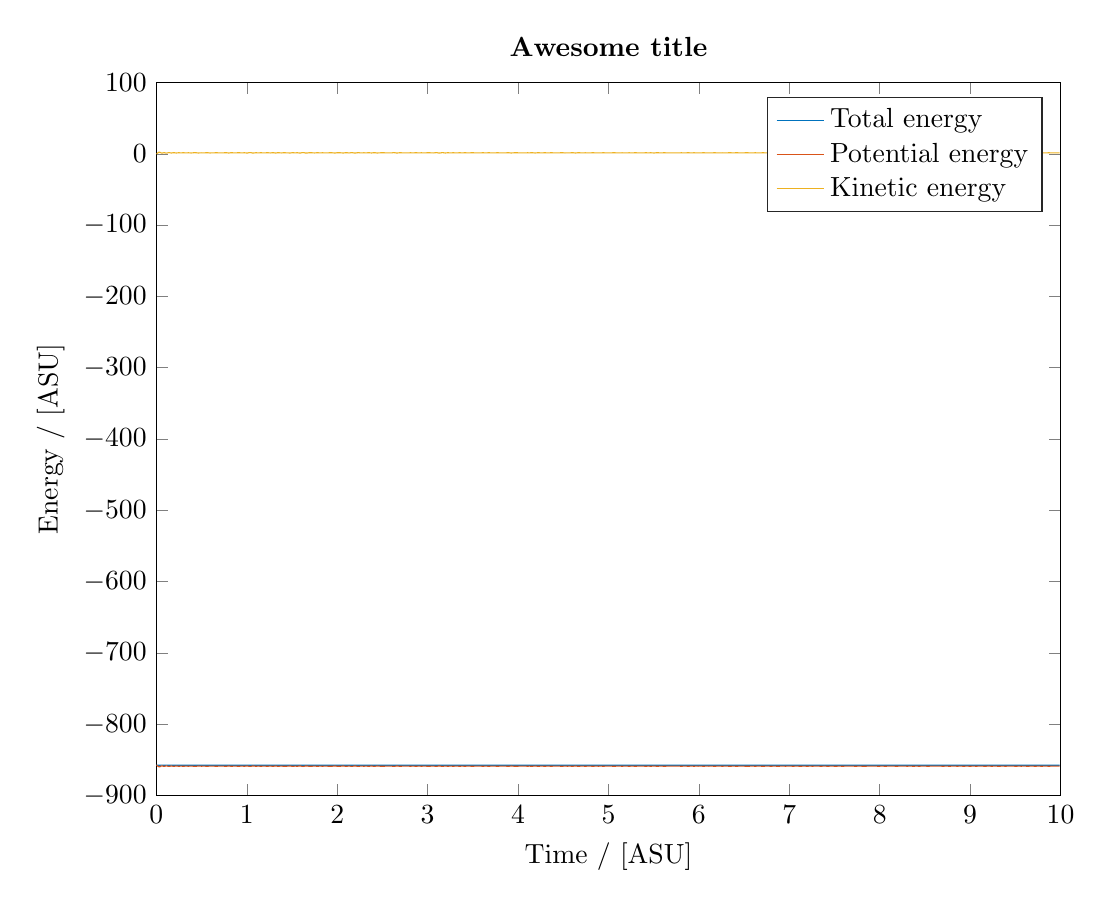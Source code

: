 % This file was created by matlab2tikz.
%
%The latest updates can be retrieved from
%  http://www.mathworks.com/matlabcentral/fileexchange/22022-matlab2tikz-matlab2tikz
%where you can also make suggestions and rate matlab2tikz.
%
\definecolor{mycolor1}{rgb}{0.0,0.447,0.741}%
\definecolor{mycolor2}{rgb}{0.85,0.325,0.098}%
\definecolor{mycolor3}{rgb}{0.929,0.694,0.125}%
%
\begin{tikzpicture}

\begin{axis}[%
width=4.521in,
height=3.566in,
at={(0.758in,0.481in)},
scale only axis,
xmin=0,
xmax=10,
xlabel={Time / [ASU]},
ymin=-900,
ymax=100,
ylabel={Energy / [ASU]},
axis background/.style={fill=white},
title style={font=\bfseries},
title={Awesome title},
legend style={legend cell align=left,align=left,draw=white!15!black}
]
\addplot [color=mycolor1,solid]
  table[row sep=crcr]{%
0	-857.212\\
0.01	-857.251\\
0.02	-857.319\\
0.03	-857.336\\
0.04	-857.297\\
0.05	-857.253\\
0.06	-857.243\\
0.07	-857.273\\
0.08	-857.311\\
0.09	-857.31\\
0.1	-857.278\\
0.11	-857.256\\
0.12	-857.27\\
0.13	-857.302\\
0.14	-857.309\\
0.15	-857.285\\
0.16	-857.263\\
0.17	-857.267\\
0.18	-857.288\\
0.19	-857.299\\
0.2	-857.293\\
0.21	-857.278\\
0.22	-857.271\\
0.23	-857.279\\
0.24	-857.292\\
0.25	-857.294\\
0.26	-857.284\\
0.27	-857.274\\
0.28	-857.275\\
0.29	-857.287\\
0.3	-857.292\\
0.31	-857.286\\
0.32	-857.274\\
0.33	-857.274\\
0.34	-857.284\\
0.35	-857.294\\
0.36	-857.289\\
0.37	-857.283\\
0.38	-857.277\\
0.39	-857.278\\
0.4	-857.281\\
0.41	-857.283\\
0.42	-857.285\\
0.43	-857.285\\
0.44	-857.285\\
0.45	-857.279\\
0.46	-857.275\\
0.47	-857.277\\
0.48	-857.282\\
0.49	-857.287\\
0.5	-857.29\\
0.51	-857.286\\
0.52	-857.28\\
0.53	-857.276\\
0.54	-857.278\\
0.55	-857.286\\
0.56	-857.29\\
0.57	-857.287\\
0.58	-857.28\\
0.59	-857.276\\
0.6	-857.28\\
0.61	-857.285\\
0.62	-857.288\\
0.63	-857.284\\
0.64	-857.279\\
0.65	-857.282\\
0.66	-857.286\\
0.67	-857.288\\
0.68	-857.282\\
0.69	-857.276\\
0.7	-857.278\\
0.71	-857.285\\
0.72	-857.287\\
0.73	-857.282\\
0.74	-857.278\\
0.75	-857.28\\
0.76	-857.286\\
0.77	-857.291\\
0.78	-857.288\\
0.79	-857.277\\
0.8	-857.272\\
0.81	-857.278\\
0.82	-857.289\\
0.83	-857.292\\
0.84	-857.286\\
0.85	-857.279\\
0.86	-857.277\\
0.87	-857.28\\
0.88	-857.281\\
0.89	-857.281\\
0.9	-857.284\\
0.91	-857.289\\
0.92	-857.286\\
0.93	-857.28\\
0.94	-857.275\\
0.95	-857.277\\
0.96	-857.284\\
0.97	-857.291\\
0.98	-857.291\\
0.99	-857.283\\
1	-857.272\\
1.01	-857.271\\
1.02	-857.282\\
1.03	-857.293\\
1.04	-857.292\\
1.05	-857.283\\
1.06	-857.272\\
1.07	-857.27\\
1.08	-857.277\\
1.09	-857.29\\
1.1	-857.293\\
1.11	-857.286\\
1.12	-857.278\\
1.13	-857.276\\
1.14	-857.281\\
1.15	-857.286\\
1.16	-857.286\\
1.17	-857.283\\
1.18	-857.28\\
1.19	-857.278\\
1.2	-857.279\\
1.21	-857.281\\
1.22	-857.284\\
1.23	-857.289\\
1.24	-857.287\\
1.25	-857.276\\
1.26	-857.27\\
1.27	-857.276\\
1.28	-857.289\\
1.29	-857.297\\
1.3	-857.287\\
1.31	-857.273\\
1.32	-857.267\\
1.33	-857.275\\
1.34	-857.289\\
1.35	-857.294\\
1.36	-857.287\\
1.37	-857.274\\
1.38	-857.272\\
1.39	-857.28\\
1.4	-857.287\\
1.41	-857.286\\
1.42	-857.279\\
1.43	-857.276\\
1.44	-857.281\\
1.45	-857.288\\
1.46	-857.287\\
1.47	-857.278\\
1.48	-857.273\\
1.49	-857.279\\
1.5	-857.288\\
1.51	-857.293\\
1.52	-857.283\\
1.53	-857.272\\
1.54	-857.273\\
1.55	-857.286\\
1.56	-857.296\\
1.57	-857.29\\
1.58	-857.276\\
1.59	-857.267\\
1.6	-857.274\\
1.61	-857.29\\
1.62	-857.296\\
1.63	-857.29\\
1.64	-857.279\\
1.65	-857.271\\
1.66	-857.272\\
1.67	-857.28\\
1.68	-857.287\\
1.69	-857.288\\
1.7	-857.283\\
1.71	-857.282\\
1.72	-857.284\\
1.73	-857.285\\
1.74	-857.279\\
1.75	-857.274\\
1.76	-857.278\\
1.77	-857.287\\
1.78	-857.291\\
1.79	-857.287\\
1.8	-857.278\\
1.81	-857.273\\
1.82	-857.281\\
1.83	-857.288\\
1.84	-857.289\\
1.85	-857.284\\
1.86	-857.278\\
1.87	-857.278\\
1.88	-857.283\\
1.89	-857.285\\
1.9	-857.281\\
1.91	-857.277\\
1.92	-857.276\\
1.93	-857.284\\
1.94	-857.289\\
1.95	-857.289\\
1.96	-857.281\\
1.97	-857.275\\
1.98	-857.277\\
1.99	-857.285\\
2	-857.287\\
2.01	-857.284\\
2.02	-857.278\\
2.03	-857.28\\
2.04	-857.283\\
2.05	-857.283\\
2.06	-857.277\\
2.07	-857.274\\
2.08	-857.28\\
2.09	-857.29\\
2.1	-857.293\\
2.11	-857.287\\
2.12	-857.273\\
2.13	-857.269\\
2.14	-857.275\\
2.15	-857.287\\
2.16	-857.293\\
2.17	-857.291\\
2.18	-857.282\\
2.19	-857.274\\
2.2	-857.275\\
2.21	-857.281\\
2.22	-857.288\\
2.23	-857.29\\
2.24	-857.287\\
2.25	-857.279\\
2.26	-857.272\\
2.27	-857.274\\
2.28	-857.283\\
2.29	-857.289\\
2.3	-857.287\\
2.31	-857.28\\
2.32	-857.274\\
2.33	-857.276\\
2.34	-857.284\\
2.35	-857.292\\
2.36	-857.287\\
2.37	-857.275\\
2.38	-857.271\\
2.39	-857.278\\
2.4	-857.289\\
2.41	-857.293\\
2.42	-857.288\\
2.43	-857.279\\
2.44	-857.274\\
2.45	-857.279\\
2.46	-857.286\\
2.47	-857.287\\
2.48	-857.283\\
2.49	-857.278\\
2.5	-857.28\\
2.51	-857.284\\
2.52	-857.285\\
2.53	-857.282\\
2.54	-857.277\\
2.55	-857.279\\
2.56	-857.285\\
2.57	-857.29\\
2.58	-857.286\\
2.59	-857.276\\
2.6	-857.272\\
2.61	-857.279\\
2.62	-857.289\\
2.63	-857.292\\
2.64	-857.285\\
2.65	-857.276\\
2.66	-857.274\\
2.67	-857.278\\
2.68	-857.287\\
2.69	-857.29\\
2.7	-857.286\\
2.71	-857.281\\
2.72	-857.279\\
2.73	-857.28\\
2.74	-857.283\\
2.75	-857.283\\
2.76	-857.284\\
2.77	-857.282\\
2.78	-857.279\\
2.79	-857.28\\
2.8	-857.286\\
2.81	-857.288\\
2.82	-857.284\\
2.83	-857.278\\
2.84	-857.276\\
2.85	-857.28\\
2.86	-857.285\\
2.87	-857.287\\
2.88	-857.285\\
2.89	-857.279\\
2.9	-857.275\\
2.91	-857.279\\
2.92	-857.286\\
2.93	-857.287\\
2.94	-857.287\\
2.95	-857.281\\
2.96	-857.279\\
2.97	-857.28\\
2.98	-857.284\\
2.99	-857.283\\
3	-857.282\\
3.01	-857.281\\
3.02	-857.282\\
3.03	-857.284\\
3.04	-857.284\\
3.05	-857.28\\
3.06	-857.275\\
3.07	-857.274\\
3.08	-857.282\\
3.09	-857.291\\
3.1	-857.294\\
3.11	-857.286\\
3.12	-857.272\\
3.13	-857.269\\
3.14	-857.276\\
3.15	-857.286\\
3.16	-857.293\\
3.17	-857.29\\
3.18	-857.28\\
3.19	-857.27\\
3.2	-857.272\\
3.21	-857.284\\
3.22	-857.291\\
3.23	-857.287\\
3.24	-857.279\\
3.25	-857.275\\
3.26	-857.279\\
3.27	-857.284\\
3.28	-857.287\\
3.29	-857.286\\
3.3	-857.282\\
3.31	-857.279\\
3.32	-857.278\\
3.33	-857.28\\
3.34	-857.284\\
3.35	-857.285\\
3.36	-857.285\\
3.37	-857.282\\
3.38	-857.278\\
3.39	-857.278\\
3.4	-857.284\\
3.41	-857.29\\
3.42	-857.287\\
3.43	-857.282\\
3.44	-857.28\\
3.45	-857.282\\
3.46	-857.283\\
3.47	-857.282\\
3.48	-857.282\\
3.49	-857.283\\
3.5	-857.286\\
3.51	-857.283\\
3.52	-857.278\\
3.53	-857.277\\
3.54	-857.28\\
3.55	-857.284\\
3.56	-857.286\\
3.57	-857.283\\
3.58	-857.279\\
3.59	-857.279\\
3.6	-857.283\\
3.61	-857.288\\
3.62	-857.287\\
3.63	-857.28\\
3.64	-857.277\\
3.65	-857.278\\
3.66	-857.283\\
3.67	-857.286\\
3.68	-857.285\\
3.69	-857.281\\
3.7	-857.277\\
3.71	-857.277\\
3.72	-857.281\\
3.73	-857.283\\
3.74	-857.283\\
3.75	-857.28\\
3.76	-857.281\\
3.77	-857.283\\
3.78	-857.284\\
3.79	-857.281\\
3.8	-857.279\\
3.81	-857.28\\
3.82	-857.282\\
3.83	-857.286\\
3.84	-857.285\\
3.85	-857.281\\
3.86	-857.278\\
3.87	-857.278\\
3.88	-857.282\\
3.89	-857.286\\
3.9	-857.285\\
3.91	-857.28\\
3.92	-857.275\\
3.93	-857.277\\
3.94	-857.283\\
3.95	-857.285\\
3.96	-857.285\\
3.97	-857.283\\
3.98	-857.282\\
3.99	-857.283\\
4	-857.28\\
4.01	-857.279\\
4.02	-857.282\\
4.03	-857.283\\
4.04	-857.284\\
4.05	-857.284\\
4.06	-857.284\\
4.07	-857.283\\
4.08	-857.279\\
4.09	-857.281\\
4.1	-857.285\\
4.11	-857.284\\
4.12	-857.279\\
4.13	-857.277\\
4.14	-857.279\\
4.15	-857.285\\
4.16	-857.288\\
4.17	-857.284\\
4.18	-857.279\\
4.19	-857.274\\
4.2	-857.277\\
4.21	-857.284\\
4.22	-857.289\\
4.23	-857.288\\
4.24	-857.282\\
4.25	-857.276\\
4.26	-857.278\\
4.27	-857.282\\
4.28	-857.285\\
4.29	-857.286\\
4.3	-857.283\\
4.31	-857.28\\
4.32	-857.281\\
4.33	-857.28\\
4.34	-857.277\\
4.35	-857.28\\
4.36	-857.285\\
4.37	-857.285\\
4.38	-857.283\\
4.39	-857.28\\
4.4	-857.279\\
4.41	-857.28\\
4.42	-857.283\\
4.43	-857.286\\
4.44	-857.283\\
4.45	-857.277\\
4.46	-857.276\\
4.47	-857.281\\
4.48	-857.288\\
4.49	-857.289\\
4.5	-857.281\\
4.51	-857.274\\
4.52	-857.275\\
4.53	-857.282\\
4.54	-857.289\\
4.55	-857.288\\
4.56	-857.28\\
4.57	-857.275\\
4.58	-857.276\\
4.59	-857.285\\
4.6	-857.291\\
4.61	-857.288\\
4.62	-857.278\\
4.63	-857.274\\
4.64	-857.275\\
4.65	-857.281\\
4.66	-857.287\\
4.67	-857.287\\
4.68	-857.284\\
4.69	-857.278\\
4.7	-857.277\\
4.71	-857.279\\
4.72	-857.283\\
4.73	-857.285\\
4.74	-857.285\\
4.75	-857.284\\
4.76	-857.281\\
4.77	-857.281\\
4.78	-857.281\\
4.79	-857.277\\
4.8	-857.276\\
4.81	-857.28\\
4.82	-857.286\\
4.83	-857.289\\
4.84	-857.286\\
4.85	-857.28\\
4.86	-857.278\\
4.87	-857.279\\
4.88	-857.285\\
4.89	-857.287\\
4.9	-857.283\\
4.91	-857.279\\
4.92	-857.278\\
4.93	-857.281\\
4.94	-857.284\\
4.95	-857.286\\
4.96	-857.282\\
4.97	-857.278\\
4.98	-857.279\\
4.99	-857.284\\
5	-857.288\\
5.01	-857.284\\
5.02	-857.277\\
5.03	-857.277\\
5.04	-857.283\\
5.05	-857.288\\
5.06	-857.284\\
5.07	-857.281\\
5.08	-857.281\\
5.09	-857.283\\
5.1	-857.282\\
5.11	-857.282\\
5.12	-857.281\\
5.13	-857.283\\
5.14	-857.286\\
5.15	-857.287\\
5.16	-857.284\\
5.17	-857.282\\
5.18	-857.28\\
5.19	-857.281\\
5.2	-857.283\\
5.21	-857.284\\
5.22	-857.283\\
5.23	-857.284\\
5.24	-857.283\\
5.25	-857.282\\
5.26	-857.28\\
5.27	-857.28\\
5.28	-857.28\\
5.29	-857.284\\
5.3	-857.286\\
5.31	-857.282\\
5.32	-857.279\\
5.33	-857.279\\
5.34	-857.281\\
5.35	-857.283\\
5.36	-857.284\\
5.37	-857.284\\
5.38	-857.28\\
5.39	-857.28\\
5.4	-857.282\\
5.41	-857.285\\
5.42	-857.284\\
5.43	-857.281\\
5.44	-857.277\\
5.45	-857.279\\
5.46	-857.283\\
5.47	-857.288\\
5.48	-857.287\\
5.49	-857.281\\
5.5	-857.278\\
5.51	-857.278\\
5.52	-857.282\\
5.53	-857.288\\
5.54	-857.289\\
5.55	-857.286\\
5.56	-857.28\\
5.57	-857.277\\
5.58	-857.278\\
5.59	-857.281\\
5.6	-857.283\\
5.61	-857.284\\
5.62	-857.284\\
5.63	-857.282\\
5.64	-857.283\\
5.65	-857.283\\
5.66	-857.283\\
5.67	-857.281\\
5.68	-857.283\\
5.69	-857.284\\
5.7	-857.284\\
5.71	-857.283\\
5.72	-857.282\\
5.73	-857.282\\
5.74	-857.281\\
5.75	-857.282\\
5.76	-857.281\\
5.77	-857.282\\
5.78	-857.282\\
5.79	-857.282\\
5.8	-857.284\\
5.81	-857.284\\
5.82	-857.285\\
5.83	-857.283\\
5.84	-857.281\\
5.85	-857.279\\
5.86	-857.282\\
5.87	-857.286\\
5.88	-857.288\\
5.89	-857.286\\
5.9	-857.28\\
5.91	-857.276\\
5.92	-857.277\\
5.93	-857.283\\
5.94	-857.286\\
5.95	-857.284\\
5.96	-857.28\\
5.97	-857.279\\
5.98	-857.281\\
5.99	-857.285\\
6	-857.286\\
6.01	-857.28\\
6.02	-857.277\\
6.03	-857.279\\
6.04	-857.283\\
6.05	-857.286\\
6.06	-857.285\\
6.07	-857.28\\
6.08	-857.277\\
6.09	-857.28\\
6.1	-857.285\\
6.11	-857.288\\
6.12	-857.286\\
6.13	-857.281\\
6.14	-857.28\\
6.15	-857.282\\
6.16	-857.283\\
6.17	-857.282\\
6.18	-857.281\\
6.19	-857.281\\
6.2	-857.281\\
6.21	-857.281\\
6.22	-857.282\\
6.23	-857.282\\
6.24	-857.281\\
6.25	-857.282\\
6.26	-857.285\\
6.27	-857.287\\
6.28	-857.284\\
6.29	-857.279\\
6.3	-857.279\\
6.31	-857.28\\
6.32	-857.283\\
6.33	-857.284\\
6.34	-857.284\\
6.35	-857.284\\
6.36	-857.284\\
6.37	-857.279\\
6.38	-857.275\\
6.39	-857.275\\
6.4	-857.282\\
6.41	-857.287\\
6.42	-857.285\\
6.43	-857.28\\
6.44	-857.277\\
6.45	-857.281\\
6.46	-857.285\\
6.47	-857.285\\
6.48	-857.28\\
6.49	-857.279\\
6.5	-857.283\\
6.51	-857.286\\
6.52	-857.284\\
6.53	-857.282\\
6.54	-857.279\\
6.55	-857.28\\
6.56	-857.285\\
6.57	-857.287\\
6.58	-857.282\\
6.59	-857.278\\
6.6	-857.28\\
6.61	-857.286\\
6.62	-857.287\\
6.63	-857.282\\
6.64	-857.281\\
6.65	-857.282\\
6.66	-857.284\\
6.67	-857.282\\
6.68	-857.283\\
6.69	-857.283\\
6.7	-857.283\\
6.71	-857.283\\
6.72	-857.283\\
6.73	-857.284\\
6.74	-857.283\\
6.75	-857.282\\
6.76	-857.28\\
6.77	-857.279\\
6.78	-857.281\\
6.79	-857.285\\
6.8	-857.291\\
6.81	-857.287\\
6.82	-857.281\\
6.83	-857.278\\
6.84	-857.278\\
6.85	-857.283\\
6.86	-857.287\\
6.87	-857.287\\
6.88	-857.283\\
6.89	-857.282\\
6.9	-857.284\\
6.91	-857.282\\
6.92	-857.279\\
6.93	-857.28\\
6.94	-857.282\\
6.95	-857.284\\
6.96	-857.283\\
6.97	-857.281\\
6.98	-857.282\\
6.99	-857.283\\
7	-857.282\\
7.01	-857.28\\
7.02	-857.28\\
7.03	-857.283\\
7.04	-857.286\\
7.05	-857.284\\
7.06	-857.281\\
7.07	-857.28\\
7.08	-857.28\\
7.09	-857.279\\
7.1	-857.281\\
7.11	-857.282\\
7.12	-857.283\\
7.13	-857.286\\
7.14	-857.284\\
7.15	-857.279\\
7.16	-857.277\\
7.17	-857.278\\
7.18	-857.283\\
7.19	-857.286\\
7.2	-857.287\\
7.21	-857.282\\
7.22	-857.276\\
7.23	-857.276\\
7.24	-857.282\\
7.25	-857.288\\
7.26	-857.287\\
7.27	-857.283\\
7.28	-857.278\\
7.29	-857.282\\
7.3	-857.285\\
7.31	-857.285\\
7.32	-857.279\\
7.33	-857.278\\
7.34	-857.28\\
7.35	-857.283\\
7.36	-857.285\\
7.37	-857.284\\
7.38	-857.279\\
7.39	-857.276\\
7.4	-857.277\\
7.41	-857.284\\
7.42	-857.288\\
7.43	-857.287\\
7.44	-857.282\\
7.45	-857.277\\
7.46	-857.279\\
7.47	-857.284\\
7.48	-857.285\\
7.49	-857.285\\
7.5	-857.282\\
7.51	-857.282\\
7.52	-857.285\\
7.53	-857.286\\
7.54	-857.282\\
7.55	-857.275\\
7.56	-857.277\\
7.57	-857.282\\
7.58	-857.286\\
7.59	-857.286\\
7.6	-857.282\\
7.61	-857.28\\
7.62	-857.282\\
7.63	-857.283\\
7.64	-857.282\\
7.65	-857.282\\
7.66	-857.284\\
7.67	-857.286\\
7.68	-857.283\\
7.69	-857.279\\
7.7	-857.28\\
7.71	-857.28\\
7.72	-857.282\\
7.73	-857.283\\
7.74	-857.283\\
7.75	-857.282\\
7.76	-857.282\\
7.77	-857.279\\
7.78	-857.281\\
7.79	-857.284\\
7.8	-857.287\\
7.81	-857.284\\
7.82	-857.281\\
7.83	-857.281\\
7.84	-857.282\\
7.85	-857.284\\
7.86	-857.283\\
7.87	-857.282\\
7.88	-857.281\\
7.89	-857.283\\
7.9	-857.286\\
7.91	-857.285\\
7.92	-857.283\\
7.93	-857.283\\
7.94	-857.282\\
7.95	-857.28\\
7.96	-857.279\\
7.97	-857.279\\
7.98	-857.283\\
7.99	-857.286\\
8	-857.286\\
8.01	-857.284\\
8.02	-857.278\\
8.03	-857.276\\
8.04	-857.278\\
8.05	-857.284\\
8.06	-857.288\\
8.07	-857.286\\
8.08	-857.28\\
8.09	-857.277\\
8.1	-857.279\\
8.11	-857.284\\
8.12	-857.286\\
8.13	-857.284\\
8.14	-857.281\\
8.15	-857.277\\
8.16	-857.278\\
8.17	-857.284\\
8.18	-857.285\\
8.19	-857.285\\
8.2	-857.281\\
8.21	-857.279\\
8.22	-857.28\\
8.23	-857.282\\
8.24	-857.284\\
8.25	-857.282\\
8.26	-857.282\\
8.27	-857.281\\
8.28	-857.279\\
8.29	-857.282\\
8.3	-857.285\\
8.31	-857.286\\
8.32	-857.283\\
8.33	-857.281\\
8.34	-857.278\\
8.35	-857.278\\
8.36	-857.282\\
8.37	-857.286\\
8.38	-857.286\\
8.39	-857.281\\
8.4	-857.277\\
8.41	-857.278\\
8.42	-857.284\\
8.43	-857.285\\
8.44	-857.282\\
8.45	-857.28\\
8.46	-857.281\\
8.47	-857.283\\
8.48	-857.283\\
8.49	-857.281\\
8.5	-857.281\\
8.51	-857.282\\
8.52	-857.284\\
8.53	-857.284\\
8.54	-857.284\\
8.55	-857.282\\
8.56	-857.279\\
8.57	-857.278\\
8.58	-857.281\\
8.59	-857.284\\
8.6	-857.284\\
8.61	-857.283\\
8.62	-857.282\\
8.63	-857.282\\
8.64	-857.284\\
8.65	-857.283\\
8.66	-857.282\\
8.67	-857.279\\
8.68	-857.279\\
8.69	-857.282\\
8.7	-857.286\\
8.71	-857.286\\
8.72	-857.281\\
8.73	-857.278\\
8.74	-857.279\\
8.75	-857.284\\
8.76	-857.286\\
8.77	-857.284\\
8.78	-857.281\\
8.79	-857.28\\
8.8	-857.282\\
8.81	-857.282\\
8.82	-857.282\\
8.83	-857.282\\
8.84	-857.283\\
8.85	-857.282\\
8.86	-857.284\\
8.87	-857.281\\
8.88	-857.283\\
8.89	-857.28\\
8.9	-857.277\\
8.91	-857.279\\
8.92	-857.285\\
8.93	-857.288\\
8.94	-857.286\\
8.95	-857.279\\
8.96	-857.274\\
8.97	-857.276\\
8.98	-857.282\\
8.99	-857.287\\
9	-857.288\\
9.01	-857.284\\
9.02	-857.279\\
9.03	-857.279\\
9.04	-857.281\\
9.05	-857.284\\
9.06	-857.287\\
9.07	-857.287\\
9.08	-857.283\\
9.09	-857.279\\
9.1	-857.28\\
9.11	-857.284\\
9.12	-857.284\\
9.13	-857.281\\
9.14	-857.276\\
9.15	-857.278\\
9.16	-857.285\\
9.17	-857.288\\
9.18	-857.285\\
9.19	-857.28\\
9.2	-857.274\\
9.21	-857.277\\
9.22	-857.284\\
9.23	-857.288\\
9.24	-857.287\\
9.25	-857.283\\
9.26	-857.279\\
9.27	-857.279\\
9.28	-857.281\\
9.29	-857.281\\
9.3	-857.281\\
9.31	-857.283\\
9.32	-857.286\\
9.33	-857.288\\
9.34	-857.284\\
9.35	-857.278\\
9.36	-857.277\\
9.37	-857.28\\
9.38	-857.285\\
9.39	-857.287\\
9.4	-857.284\\
9.41	-857.28\\
9.42	-857.279\\
9.43	-857.281\\
9.44	-857.287\\
9.45	-857.286\\
9.46	-857.281\\
9.47	-857.278\\
9.48	-857.279\\
9.49	-857.283\\
9.5	-857.286\\
9.51	-857.286\\
9.52	-857.283\\
9.53	-857.28\\
9.54	-857.279\\
9.55	-857.282\\
9.56	-857.287\\
9.57	-857.287\\
9.58	-857.283\\
9.59	-857.278\\
9.6	-857.28\\
9.61	-857.279\\
9.62	-857.283\\
9.63	-857.285\\
9.64	-857.286\\
9.65	-857.284\\
9.66	-857.28\\
9.67	-857.278\\
9.68	-857.28\\
9.69	-857.283\\
9.7	-857.284\\
9.71	-857.284\\
9.72	-857.284\\
9.73	-857.284\\
9.74	-857.284\\
9.75	-857.282\\
9.76	-857.278\\
9.77	-857.28\\
9.78	-857.285\\
9.79	-857.286\\
9.8	-857.283\\
9.81	-857.281\\
9.82	-857.28\\
9.83	-857.281\\
9.84	-857.281\\
9.85	-857.279\\
9.86	-857.283\\
9.87	-857.285\\
9.88	-857.283\\
9.89	-857.281\\
9.9	-857.282\\
9.91	-857.283\\
9.92	-857.284\\
9.93	-857.283\\
9.94	-857.282\\
9.95	-857.283\\
9.96	-857.283\\
9.97	-857.283\\
9.98	-857.284\\
9.99	-857.283\\
};
\addlegendentry{Total energy};

\addplot [color=mycolor2,solid]
  table[row sep=crcr]{%
0	-857.212\\
0.01	-857.809\\
0.02	-858.991\\
0.03	-859.655\\
0.04	-859.367\\
0.05	-858.633\\
0.06	-858.233\\
0.07	-858.44\\
0.08	-858.827\\
0.09	-858.842\\
0.1	-858.481\\
0.11	-858.223\\
0.12	-858.411\\
0.13	-858.827\\
0.14	-858.988\\
0.15	-858.754\\
0.16	-858.457\\
0.17	-858.445\\
0.18	-858.684\\
0.19	-858.863\\
0.2	-858.785\\
0.21	-858.553\\
0.22	-858.418\\
0.23	-858.503\\
0.24	-858.686\\
0.25	-858.758\\
0.26	-858.667\\
0.27	-858.563\\
0.28	-858.595\\
0.29	-858.726\\
0.3	-858.787\\
0.31	-858.694\\
0.32	-858.551\\
0.33	-858.52\\
0.34	-858.622\\
0.35	-858.723\\
0.36	-858.697\\
0.37	-858.572\\
0.38	-858.471\\
0.39	-858.484\\
0.4	-858.596\\
0.41	-858.738\\
0.42	-858.846\\
0.43	-858.865\\
0.44	-858.774\\
0.45	-858.61\\
0.46	-858.477\\
0.47	-858.454\\
0.48	-858.535\\
0.49	-858.645\\
0.5	-858.699\\
0.51	-858.658\\
0.52	-858.574\\
0.53	-858.549\\
0.54	-858.641\\
0.55	-858.792\\
0.56	-858.861\\
0.57	-858.776\\
0.58	-858.603\\
0.59	-858.478\\
0.6	-858.479\\
0.61	-858.556\\
0.62	-858.616\\
0.63	-858.627\\
0.64	-858.644\\
0.65	-858.71\\
0.66	-858.775\\
0.67	-858.764\\
0.68	-858.666\\
0.69	-858.568\\
0.7	-858.547\\
0.71	-858.582\\
0.72	-858.598\\
0.73	-858.58\\
0.74	-858.592\\
0.75	-858.681\\
0.76	-858.799\\
0.77	-858.832\\
0.78	-858.708\\
0.79	-858.509\\
0.8	-858.416\\
0.81	-858.513\\
0.82	-858.704\\
0.83	-858.809\\
0.84	-858.759\\
0.85	-858.631\\
0.86	-858.534\\
0.87	-858.515\\
0.88	-858.558\\
0.89	-858.653\\
0.9	-858.767\\
0.91	-858.822\\
0.92	-858.755\\
0.93	-858.611\\
0.94	-858.507\\
0.95	-858.528\\
0.96	-858.641\\
0.97	-858.729\\
0.98	-858.687\\
0.99	-858.529\\
1	-858.403\\
1.01	-858.471\\
1.02	-858.725\\
1.03	-858.967\\
1.04	-858.987\\
1.05	-858.763\\
1.06	-858.477\\
1.07	-858.353\\
1.08	-858.457\\
1.09	-858.655\\
1.1	-858.754\\
1.11	-858.698\\
1.12	-858.599\\
1.13	-858.578\\
1.14	-858.652\\
1.15	-858.736\\
1.16	-858.744\\
1.17	-858.67\\
1.18	-858.575\\
1.19	-858.53\\
1.2	-858.562\\
1.21	-858.653\\
1.22	-858.753\\
1.23	-858.788\\
1.24	-858.693\\
1.25	-858.526\\
1.26	-858.456\\
1.27	-858.578\\
1.28	-858.783\\
1.29	-858.855\\
1.3	-858.703\\
1.31	-858.478\\
1.32	-858.398\\
1.33	-858.543\\
1.34	-858.774\\
1.35	-858.867\\
1.36	-858.745\\
1.37	-858.545\\
1.38	-858.471\\
1.39	-858.571\\
1.4	-858.714\\
1.41	-858.77\\
1.42	-858.73\\
1.43	-858.683\\
1.44	-858.679\\
1.45	-858.664\\
1.46	-858.571\\
1.47	-858.439\\
1.48	-858.414\\
1.49	-858.572\\
1.5	-858.79\\
1.51	-858.869\\
1.52	-858.748\\
1.53	-858.594\\
1.54	-858.59\\
1.55	-858.717\\
1.56	-858.779\\
1.57	-858.639\\
1.58	-858.406\\
1.59	-858.322\\
1.6	-858.517\\
1.61	-858.847\\
1.62	-859.033\\
1.63	-858.934\\
1.64	-858.645\\
1.65	-858.389\\
1.66	-858.332\\
1.67	-858.467\\
1.68	-858.655\\
1.69	-858.77\\
1.7	-858.793\\
1.71	-858.777\\
1.72	-858.738\\
1.73	-858.647\\
1.74	-858.522\\
1.75	-858.462\\
1.76	-858.539\\
1.77	-858.701\\
1.78	-858.799\\
1.79	-858.748\\
1.8	-858.613\\
1.81	-858.539\\
1.82	-858.599\\
1.83	-858.703\\
1.84	-858.728\\
1.85	-858.651\\
1.86	-858.559\\
1.87	-858.541\\
1.88	-858.599\\
1.89	-858.663\\
1.9	-858.684\\
1.91	-858.685\\
1.92	-858.707\\
1.93	-858.754\\
1.94	-858.761\\
1.95	-858.671\\
1.96	-858.509\\
1.97	-858.402\\
1.98	-858.452\\
1.99	-858.621\\
2	-858.772\\
2.01	-858.822\\
2.02	-858.792\\
2.03	-858.743\\
2.04	-858.673\\
2.05	-858.56\\
2.06	-858.438\\
2.07	-858.421\\
2.08	-858.568\\
2.09	-858.78\\
2.1	-858.875\\
2.11	-858.764\\
2.12	-858.554\\
2.13	-858.453\\
2.14	-858.563\\
2.15	-858.786\\
2.16	-858.911\\
2.17	-858.821\\
2.18	-858.577\\
2.19	-858.369\\
2.2	-858.354\\
2.21	-858.529\\
2.22	-858.758\\
2.23	-858.883\\
2.24	-858.833\\
2.25	-858.661\\
2.26	-858.515\\
2.27	-858.509\\
2.28	-858.619\\
2.29	-858.713\\
2.3	-858.697\\
2.31	-858.604\\
2.32	-858.552\\
2.33	-858.622\\
2.34	-858.757\\
2.35	-858.809\\
2.36	-858.692\\
2.37	-858.506\\
2.38	-858.44\\
2.39	-858.571\\
2.4	-858.778\\
2.41	-858.872\\
2.42	-858.773\\
2.43	-858.577\\
2.44	-858.446\\
2.45	-858.465\\
2.46	-858.578\\
2.47	-858.668\\
2.48	-858.695\\
2.49	-858.708\\
2.5	-858.754\\
2.51	-858.79\\
2.52	-858.745\\
2.53	-858.625\\
2.54	-858.523\\
2.55	-858.527\\
2.56	-858.611\\
2.57	-858.667\\
2.58	-858.626\\
2.59	-858.541\\
2.6	-858.546\\
2.61	-858.69\\
2.62	-858.863\\
2.63	-858.895\\
2.64	-858.734\\
2.65	-858.501\\
2.66	-858.385\\
2.67	-858.46\\
2.68	-858.64\\
2.69	-858.766\\
2.7	-858.771\\
2.71	-858.705\\
2.72	-858.644\\
2.73	-858.629\\
2.74	-858.649\\
2.75	-858.666\\
2.76	-858.645\\
2.77	-858.589\\
2.78	-858.555\\
2.79	-858.595\\
2.8	-858.682\\
2.81	-858.723\\
2.82	-858.677\\
2.83	-858.594\\
2.84	-858.564\\
2.85	-858.621\\
2.86	-858.719\\
2.87	-858.771\\
2.88	-858.727\\
2.89	-858.619\\
2.9	-858.547\\
2.91	-858.573\\
2.92	-858.663\\
2.93	-858.714\\
2.94	-858.681\\
2.95	-858.596\\
2.96	-858.545\\
2.97	-858.567\\
2.98	-858.635\\
2.99	-858.692\\
3	-858.717\\
3.01	-858.719\\
3.02	-858.714\\
3.03	-858.69\\
3.04	-858.626\\
3.05	-858.535\\
3.06	-858.482\\
3.07	-858.539\\
3.08	-858.713\\
3.09	-858.881\\
3.1	-858.883\\
3.11	-858.683\\
3.12	-858.431\\
3.13	-858.34\\
3.14	-858.482\\
3.15	-858.735\\
3.16	-858.899\\
3.17	-858.853\\
3.18	-858.648\\
3.19	-858.47\\
3.2	-858.477\\
3.21	-858.634\\
3.22	-858.763\\
3.23	-858.747\\
3.24	-858.636\\
3.25	-858.56\\
3.26	-858.587\\
3.27	-858.674\\
3.28	-858.736\\
3.29	-858.719\\
3.3	-858.635\\
3.31	-858.549\\
3.32	-858.525\\
3.33	-858.582\\
3.34	-858.672\\
3.35	-858.731\\
3.36	-858.72\\
3.37	-858.65\\
3.38	-858.586\\
3.39	-858.601\\
3.4	-858.691\\
3.41	-858.765\\
3.42	-858.735\\
3.43	-858.623\\
3.44	-858.52\\
3.45	-858.49\\
3.46	-858.534\\
3.47	-858.622\\
3.48	-858.722\\
3.49	-858.792\\
3.5	-858.79\\
3.51	-858.709\\
3.52	-858.601\\
3.53	-858.544\\
3.54	-858.565\\
3.55	-858.622\\
3.56	-858.654\\
3.57	-858.636\\
3.58	-858.61\\
3.59	-858.628\\
3.6	-858.695\\
3.61	-858.749\\
3.62	-858.717\\
3.63	-858.614\\
3.64	-858.537\\
3.65	-858.558\\
3.66	-858.653\\
3.67	-858.735\\
3.68	-858.739\\
3.69	-858.669\\
3.7	-858.588\\
3.71	-858.556\\
3.72	-858.581\\
3.73	-858.621\\
3.74	-858.644\\
3.75	-858.658\\
3.76	-858.685\\
3.77	-858.715\\
3.78	-858.712\\
3.79	-858.67\\
3.8	-858.629\\
3.81	-858.619\\
3.82	-858.629\\
3.83	-858.631\\
3.84	-858.607\\
3.85	-858.576\\
3.86	-858.583\\
3.87	-858.655\\
3.88	-858.761\\
3.89	-858.811\\
3.9	-858.744\\
3.91	-858.595\\
3.92	-858.473\\
3.93	-858.463\\
3.94	-858.555\\
3.95	-858.663\\
3.96	-858.732\\
3.97	-858.754\\
3.98	-858.749\\
3.99	-858.725\\
4	-858.679\\
4.01	-858.636\\
4.02	-858.61\\
4.03	-858.594\\
4.04	-858.587\\
4.05	-858.595\\
4.06	-858.608\\
4.07	-858.607\\
4.08	-858.61\\
4.09	-858.648\\
4.1	-858.693\\
4.11	-858.696\\
4.12	-858.663\\
4.13	-858.655\\
4.14	-858.701\\
4.15	-858.757\\
4.16	-858.745\\
4.17	-858.64\\
4.18	-858.504\\
4.19	-858.444\\
4.2	-858.526\\
4.21	-858.69\\
4.22	-858.81\\
4.23	-858.796\\
4.24	-858.67\\
4.25	-858.541\\
4.26	-858.512\\
4.27	-858.582\\
4.28	-858.68\\
4.29	-858.731\\
4.3	-858.72\\
4.31	-858.671\\
4.32	-858.618\\
4.33	-858.582\\
4.34	-858.589\\
4.35	-858.656\\
4.36	-858.736\\
4.37	-858.757\\
4.38	-858.698\\
4.39	-858.603\\
4.4	-858.545\\
4.41	-858.56\\
4.42	-858.617\\
4.43	-858.65\\
4.44	-858.621\\
4.45	-858.576\\
4.46	-858.605\\
4.47	-858.728\\
4.48	-858.846\\
4.49	-858.832\\
4.5	-858.678\\
4.51	-858.516\\
4.52	-858.476\\
4.53	-858.566\\
4.54	-858.676\\
4.55	-858.69\\
4.56	-858.61\\
4.57	-858.551\\
4.58	-858.611\\
4.59	-858.756\\
4.6	-858.839\\
4.61	-858.763\\
4.62	-858.585\\
4.63	-858.456\\
4.64	-858.471\\
4.65	-858.611\\
4.66	-858.768\\
4.67	-858.829\\
4.68	-858.762\\
4.69	-858.628\\
4.7	-858.536\\
4.71	-858.538\\
4.72	-858.603\\
4.73	-858.669\\
4.74	-858.696\\
4.75	-858.688\\
4.76	-858.669\\
4.77	-858.643\\
4.78	-858.601\\
4.79	-858.557\\
4.8	-858.569\\
4.81	-858.653\\
4.82	-858.746\\
4.83	-858.768\\
4.84	-858.696\\
4.85	-858.592\\
4.86	-858.546\\
4.87	-858.584\\
4.88	-858.66\\
4.89	-858.693\\
4.9	-858.66\\
4.91	-858.618\\
4.92	-858.621\\
4.93	-858.672\\
4.94	-858.72\\
4.95	-858.719\\
4.96	-858.658\\
4.97	-858.597\\
4.98	-858.594\\
4.99	-858.637\\
5	-858.646\\
5.01	-858.582\\
5.02	-858.522\\
5.03	-858.558\\
5.04	-858.67\\
5.05	-858.759\\
5.06	-858.762\\
5.07	-858.715\\
5.08	-858.674\\
5.09	-858.65\\
5.1	-858.625\\
5.11	-858.599\\
5.12	-858.593\\
5.13	-858.624\\
5.14	-858.674\\
5.15	-858.7\\
5.16	-858.676\\
5.17	-858.617\\
5.18	-858.567\\
5.19	-858.564\\
5.2	-858.604\\
5.21	-858.656\\
5.22	-858.688\\
5.23	-858.697\\
5.24	-858.677\\
5.25	-858.641\\
5.26	-858.613\\
5.27	-858.62\\
5.28	-858.67\\
5.29	-858.734\\
5.3	-858.75\\
5.31	-858.692\\
5.32	-858.604\\
5.33	-858.548\\
5.34	-858.55\\
5.35	-858.589\\
5.36	-858.625\\
5.37	-858.636\\
5.38	-858.632\\
5.39	-858.646\\
5.4	-858.685\\
5.41	-858.717\\
5.42	-858.706\\
5.43	-858.662\\
5.44	-858.629\\
5.45	-858.65\\
5.46	-858.705\\
5.47	-858.727\\
5.48	-858.662\\
5.49	-858.542\\
5.5	-858.46\\
5.51	-858.484\\
5.52	-858.613\\
5.53	-858.763\\
5.54	-858.828\\
5.55	-858.77\\
5.56	-858.642\\
5.57	-858.541\\
5.58	-858.527\\
5.59	-858.586\\
5.6	-858.665\\
5.61	-858.714\\
5.62	-858.713\\
5.63	-858.686\\
5.64	-858.666\\
5.65	-858.653\\
5.66	-858.635\\
5.67	-858.613\\
5.68	-858.612\\
5.69	-858.623\\
5.7	-858.63\\
5.71	-858.628\\
5.72	-858.632\\
5.73	-858.643\\
5.74	-858.651\\
5.75	-858.654\\
5.76	-858.652\\
5.77	-858.647\\
5.78	-858.648\\
5.79	-858.664\\
5.8	-858.69\\
5.81	-858.697\\
5.82	-858.667\\
5.83	-858.6\\
5.84	-858.543\\
5.85	-858.541\\
5.86	-858.611\\
5.87	-858.71\\
5.88	-858.764\\
5.89	-858.73\\
5.9	-858.632\\
5.91	-858.556\\
5.92	-858.562\\
5.93	-858.634\\
5.94	-858.698\\
5.95	-858.697\\
5.96	-858.651\\
5.97	-858.625\\
5.98	-858.646\\
5.99	-858.676\\
6	-858.659\\
6.01	-858.597\\
6.02	-858.559\\
6.03	-858.602\\
6.04	-858.696\\
6.05	-858.756\\
6.06	-858.721\\
6.07	-858.626\\
6.08	-858.56\\
6.09	-858.581\\
6.1	-858.649\\
6.11	-858.682\\
6.12	-858.647\\
6.13	-858.589\\
6.14	-858.579\\
6.15	-858.629\\
6.16	-858.695\\
6.17	-858.726\\
6.18	-858.712\\
6.19	-858.672\\
6.2	-858.632\\
6.21	-858.607\\
6.22	-858.603\\
6.23	-858.616\\
6.24	-858.643\\
6.25	-858.674\\
6.26	-858.692\\
6.27	-858.678\\
6.28	-858.621\\
6.29	-858.552\\
6.3	-858.524\\
6.31	-858.565\\
6.32	-858.651\\
6.33	-858.734\\
6.34	-858.78\\
6.35	-858.766\\
6.36	-858.683\\
6.37	-858.559\\
6.38	-858.485\\
6.39	-858.531\\
6.4	-858.671\\
6.41	-858.789\\
6.42	-858.793\\
6.43	-858.706\\
6.44	-858.621\\
6.45	-858.596\\
6.46	-858.598\\
6.47	-858.573\\
6.48	-858.531\\
6.49	-858.538\\
6.5	-858.616\\
6.51	-858.711\\
6.52	-858.755\\
6.53	-858.74\\
6.54	-858.699\\
6.55	-858.683\\
6.56	-858.682\\
6.57	-858.642\\
6.58	-858.562\\
6.59	-858.52\\
6.6	-858.569\\
6.61	-858.665\\
6.62	-858.714\\
6.63	-858.691\\
6.64	-858.645\\
6.65	-858.617\\
6.66	-858.61\\
6.67	-858.614\\
6.68	-858.64\\
6.69	-858.674\\
6.7	-858.699\\
6.71	-858.704\\
6.72	-858.694\\
6.73	-858.668\\
6.74	-858.624\\
6.75	-858.578\\
6.76	-858.555\\
6.77	-858.574\\
6.78	-858.641\\
6.79	-858.725\\
6.8	-858.762\\
6.81	-858.697\\
6.82	-858.58\\
6.83	-858.506\\
6.84	-858.536\\
6.85	-858.639\\
6.86	-858.729\\
6.87	-858.751\\
6.88	-858.718\\
6.89	-858.681\\
6.9	-858.656\\
6.91	-858.625\\
6.92	-858.593\\
6.93	-858.591\\
6.94	-858.627\\
6.95	-858.669\\
6.96	-858.681\\
6.97	-858.66\\
6.98	-858.63\\
6.99	-858.606\\
7	-858.589\\
7.01	-858.59\\
7.02	-858.626\\
7.03	-858.683\\
7.04	-858.72\\
7.05	-858.703\\
7.06	-858.649\\
7.07	-858.598\\
7.08	-858.577\\
7.09	-858.591\\
7.1	-858.643\\
7.11	-858.714\\
7.12	-858.77\\
7.13	-858.763\\
7.14	-858.671\\
7.15	-858.549\\
7.16	-858.485\\
7.17	-858.526\\
7.18	-858.639\\
7.19	-858.741\\
7.2	-858.764\\
7.21	-858.691\\
7.22	-858.593\\
7.23	-858.56\\
7.24	-858.615\\
7.25	-858.685\\
7.26	-858.693\\
7.27	-858.646\\
7.28	-858.612\\
7.29	-858.63\\
7.3	-858.659\\
7.31	-858.658\\
7.32	-858.638\\
7.33	-858.648\\
7.34	-858.692\\
7.35	-858.732\\
7.36	-858.721\\
7.37	-858.638\\
7.38	-858.52\\
7.39	-858.462\\
7.4	-858.521\\
7.41	-858.667\\
7.42	-858.783\\
7.43	-858.787\\
7.44	-858.696\\
7.45	-858.601\\
7.46	-858.571\\
7.47	-858.601\\
7.48	-858.64\\
7.49	-858.666\\
7.5	-858.682\\
7.51	-858.706\\
7.52	-858.716\\
7.53	-858.676\\
7.54	-858.583\\
7.55	-858.512\\
7.56	-858.537\\
7.57	-858.642\\
7.58	-858.736\\
7.59	-858.75\\
7.6	-858.697\\
7.61	-858.642\\
7.62	-858.619\\
7.63	-858.621\\
7.64	-858.632\\
7.65	-858.645\\
7.66	-858.653\\
7.67	-858.645\\
7.68	-858.619\\
7.69	-858.597\\
7.7	-858.606\\
7.71	-858.644\\
7.72	-858.692\\
7.73	-858.723\\
7.74	-858.718\\
7.75	-858.676\\
7.76	-858.615\\
7.77	-858.569\\
7.78	-858.573\\
7.79	-858.622\\
7.8	-858.673\\
7.81	-858.688\\
7.82	-858.68\\
7.83	-858.681\\
7.84	-858.692\\
7.85	-858.688\\
7.86	-858.646\\
7.87	-858.586\\
7.88	-858.552\\
7.89	-858.572\\
7.9	-858.624\\
7.91	-858.66\\
7.92	-858.667\\
7.93	-858.661\\
7.94	-858.652\\
7.95	-858.641\\
7.96	-858.639\\
7.97	-858.663\\
7.98	-858.708\\
7.99	-858.732\\
8	-858.696\\
8.01	-858.605\\
8.02	-858.511\\
8.03	-858.494\\
8.04	-858.583\\
8.05	-858.725\\
8.06	-858.812\\
8.07	-858.777\\
8.08	-858.666\\
8.09	-858.577\\
8.1	-858.57\\
8.11	-858.616\\
8.12	-858.645\\
8.13	-858.621\\
8.14	-858.573\\
8.15	-858.558\\
8.16	-858.611\\
8.17	-858.703\\
8.18	-858.761\\
8.19	-858.753\\
8.2	-858.691\\
8.21	-858.63\\
8.22	-858.611\\
8.23	-858.627\\
8.24	-858.651\\
8.25	-858.651\\
8.26	-858.633\\
8.27	-858.608\\
8.28	-858.607\\
8.29	-858.645\\
8.3	-858.691\\
8.31	-858.694\\
8.32	-858.64\\
8.33	-858.57\\
8.34	-858.54\\
8.35	-858.586\\
8.36	-858.683\\
8.37	-858.756\\
8.38	-858.743\\
8.39	-858.653\\
8.4	-858.579\\
8.41	-858.588\\
8.42	-858.659\\
8.43	-858.708\\
8.44	-858.703\\
8.45	-858.668\\
8.46	-858.641\\
8.47	-858.619\\
8.48	-858.587\\
8.49	-858.561\\
8.5	-858.57\\
8.51	-858.626\\
8.52	-858.702\\
8.53	-858.752\\
8.54	-858.745\\
8.55	-858.677\\
8.56	-858.591\\
8.57	-858.548\\
8.58	-858.578\\
8.59	-858.637\\
8.6	-858.669\\
8.61	-858.664\\
8.62	-858.653\\
8.63	-858.659\\
8.64	-858.669\\
8.65	-858.654\\
8.66	-858.619\\
8.67	-858.599\\
8.68	-858.631\\
8.69	-858.705\\
8.7	-858.755\\
8.71	-858.717\\
8.72	-858.615\\
8.73	-858.537\\
8.74	-858.541\\
8.75	-858.615\\
8.76	-858.687\\
8.77	-858.709\\
8.78	-858.688\\
8.79	-858.654\\
8.8	-858.626\\
8.81	-858.606\\
8.82	-858.603\\
8.83	-858.62\\
8.84	-858.651\\
8.85	-858.675\\
8.86	-858.685\\
8.87	-858.669\\
8.88	-858.634\\
8.89	-858.592\\
8.9	-858.582\\
8.91	-858.638\\
8.92	-858.725\\
8.93	-858.766\\
8.94	-858.71\\
8.95	-858.593\\
8.96	-858.509\\
8.97	-858.53\\
8.98	-858.645\\
8.99	-858.76\\
9	-858.782\\
9.01	-858.697\\
9.02	-858.578\\
9.03	-858.516\\
9.04	-858.544\\
9.05	-858.631\\
9.06	-858.713\\
9.07	-858.728\\
9.08	-858.672\\
9.09	-858.606\\
9.1	-858.593\\
9.11	-858.626\\
9.12	-858.641\\
9.13	-858.626\\
9.14	-858.629\\
9.15	-858.697\\
9.16	-858.786\\
9.17	-858.802\\
9.18	-858.705\\
9.19	-858.554\\
9.2	-858.458\\
9.21	-858.489\\
9.22	-858.61\\
9.23	-858.719\\
9.24	-858.741\\
9.25	-858.685\\
9.26	-858.611\\
9.27	-858.573\\
9.28	-858.582\\
9.29	-858.62\\
9.3	-858.674\\
9.31	-858.734\\
9.32	-858.771\\
9.33	-858.745\\
9.34	-858.645\\
9.35	-858.54\\
9.36	-858.517\\
9.37	-858.59\\
9.38	-858.687\\
9.39	-858.729\\
9.4	-858.691\\
9.41	-858.623\\
9.42	-858.595\\
9.43	-858.627\\
9.44	-858.67\\
9.45	-858.657\\
9.46	-858.599\\
9.47	-858.565\\
9.48	-858.601\\
9.49	-858.679\\
9.5	-858.742\\
9.51	-858.744\\
9.52	-858.684\\
9.53	-858.611\\
9.54	-858.583\\
9.55	-858.623\\
9.56	-858.679\\
9.57	-858.683\\
9.58	-858.628\\
9.59	-858.563\\
9.6	-858.548\\
9.61	-858.596\\
9.62	-858.69\\
9.63	-858.773\\
9.64	-858.789\\
9.65	-858.72\\
9.66	-858.611\\
9.67	-858.536\\
9.68	-858.538\\
9.69	-858.597\\
9.7	-858.655\\
9.71	-858.684\\
9.72	-858.693\\
9.73	-858.685\\
9.74	-858.652\\
9.75	-858.6\\
9.76	-858.575\\
9.77	-858.618\\
9.78	-858.698\\
9.79	-858.734\\
9.8	-858.695\\
9.81	-858.627\\
9.82	-858.585\\
9.83	-858.584\\
9.84	-858.606\\
9.85	-858.644\\
9.86	-858.692\\
9.87	-858.714\\
9.88	-858.688\\
9.89	-858.645\\
9.9	-858.627\\
9.91	-858.633\\
9.92	-858.64\\
9.93	-858.633\\
9.94	-858.623\\
9.95	-858.626\\
9.96	-858.641\\
9.97	-858.658\\
9.98	-858.653\\
9.99	-858.619\\
};
\addlegendentry{Potential energy};

\addplot [color=mycolor3,solid]
  table[row sep=crcr]{%
0	0\\
0.01	0.557\\
0.02	1.672\\
0.03	2.319\\
0.04	2.071\\
0.05	1.381\\
0.06	0.99\\
0.07	1.167\\
0.08	1.516\\
0.09	1.532\\
0.1	1.203\\
0.11	0.967\\
0.12	1.141\\
0.13	1.526\\
0.14	1.679\\
0.15	1.469\\
0.16	1.194\\
0.17	1.178\\
0.18	1.397\\
0.19	1.564\\
0.2	1.492\\
0.21	1.274\\
0.22	1.147\\
0.23	1.224\\
0.24	1.394\\
0.25	1.463\\
0.26	1.383\\
0.27	1.289\\
0.28	1.319\\
0.29	1.44\\
0.3	1.495\\
0.31	1.408\\
0.32	1.277\\
0.33	1.246\\
0.34	1.338\\
0.35	1.43\\
0.36	1.407\\
0.37	1.29\\
0.38	1.194\\
0.39	1.206\\
0.4	1.315\\
0.41	1.456\\
0.42	1.561\\
0.43	1.58\\
0.44	1.488\\
0.45	1.33\\
0.46	1.202\\
0.47	1.177\\
0.48	1.253\\
0.49	1.358\\
0.5	1.409\\
0.51	1.372\\
0.52	1.294\\
0.53	1.273\\
0.54	1.364\\
0.55	1.506\\
0.56	1.571\\
0.57	1.49\\
0.58	1.323\\
0.59	1.202\\
0.6	1.199\\
0.61	1.271\\
0.62	1.329\\
0.63	1.344\\
0.64	1.365\\
0.65	1.428\\
0.66	1.489\\
0.67	1.476\\
0.68	1.385\\
0.69	1.292\\
0.7	1.269\\
0.71	1.297\\
0.72	1.311\\
0.73	1.298\\
0.74	1.313\\
0.75	1.4\\
0.76	1.513\\
0.77	1.54\\
0.78	1.42\\
0.79	1.232\\
0.8	1.144\\
0.81	1.236\\
0.82	1.415\\
0.83	1.517\\
0.84	1.473\\
0.85	1.351\\
0.86	1.257\\
0.87	1.234\\
0.88	1.277\\
0.89	1.372\\
0.9	1.482\\
0.91	1.533\\
0.92	1.469\\
0.93	1.331\\
0.94	1.232\\
0.95	1.251\\
0.96	1.357\\
0.97	1.438\\
0.98	1.395\\
0.99	1.246\\
1	1.131\\
1.01	1.2\\
1.02	1.444\\
1.03	1.675\\
1.04	1.695\\
1.05	1.48\\
1.06	1.205\\
1.07	1.083\\
1.08	1.179\\
1.09	1.365\\
1.1	1.46\\
1.11	1.413\\
1.12	1.321\\
1.13	1.302\\
1.14	1.371\\
1.15	1.45\\
1.16	1.458\\
1.17	1.387\\
1.18	1.296\\
1.19	1.252\\
1.2	1.283\\
1.21	1.372\\
1.22	1.469\\
1.23	1.498\\
1.24	1.406\\
1.25	1.25\\
1.26	1.186\\
1.27	1.302\\
1.28	1.494\\
1.29	1.558\\
1.3	1.417\\
1.31	1.205\\
1.32	1.131\\
1.33	1.268\\
1.34	1.485\\
1.35	1.573\\
1.36	1.458\\
1.37	1.27\\
1.38	1.199\\
1.39	1.29\\
1.4	1.427\\
1.41	1.484\\
1.42	1.451\\
1.43	1.407\\
1.44	1.397\\
1.45	1.377\\
1.46	1.284\\
1.47	1.161\\
1.48	1.141\\
1.49	1.293\\
1.5	1.501\\
1.51	1.575\\
1.52	1.465\\
1.53	1.322\\
1.54	1.317\\
1.55	1.431\\
1.56	1.482\\
1.57	1.35\\
1.58	1.13\\
1.59	1.055\\
1.6	1.243\\
1.61	1.557\\
1.62	1.736\\
1.63	1.644\\
1.64	1.367\\
1.65	1.119\\
1.66	1.059\\
1.67	1.186\\
1.68	1.368\\
1.69	1.482\\
1.7	1.51\\
1.71	1.496\\
1.72	1.454\\
1.73	1.362\\
1.74	1.243\\
1.75	1.188\\
1.76	1.262\\
1.77	1.413\\
1.78	1.508\\
1.79	1.462\\
1.8	1.335\\
1.81	1.266\\
1.82	1.318\\
1.83	1.415\\
1.84	1.439\\
1.85	1.368\\
1.86	1.281\\
1.87	1.263\\
1.88	1.316\\
1.89	1.378\\
1.9	1.403\\
1.91	1.408\\
1.92	1.431\\
1.93	1.47\\
1.94	1.472\\
1.95	1.382\\
1.96	1.228\\
1.97	1.127\\
1.98	1.175\\
1.99	1.336\\
2	1.484\\
2.01	1.538\\
2.02	1.514\\
2.03	1.463\\
2.04	1.391\\
2.05	1.277\\
2.06	1.161\\
2.07	1.147\\
2.08	1.288\\
2.09	1.491\\
2.1	1.581\\
2.11	1.478\\
2.12	1.281\\
2.13	1.184\\
2.14	1.288\\
2.15	1.499\\
2.16	1.618\\
2.17	1.53\\
2.18	1.295\\
2.19	1.095\\
2.2	1.079\\
2.21	1.248\\
2.22	1.471\\
2.23	1.593\\
2.24	1.546\\
2.25	1.383\\
2.26	1.243\\
2.27	1.235\\
2.28	1.336\\
2.29	1.424\\
2.3	1.41\\
2.31	1.324\\
2.32	1.278\\
2.33	1.346\\
2.34	1.473\\
2.35	1.517\\
2.36	1.405\\
2.37	1.23\\
2.38	1.169\\
2.39	1.293\\
2.4	1.49\\
2.41	1.579\\
2.42	1.486\\
2.43	1.298\\
2.44	1.171\\
2.45	1.186\\
2.46	1.292\\
2.47	1.381\\
2.48	1.412\\
2.49	1.43\\
2.5	1.474\\
2.51	1.506\\
2.52	1.46\\
2.53	1.343\\
2.54	1.246\\
2.55	1.248\\
2.56	1.325\\
2.57	1.377\\
2.58	1.34\\
2.59	1.265\\
2.6	1.274\\
2.61	1.411\\
2.62	1.573\\
2.63	1.603\\
2.64	1.449\\
2.65	1.225\\
2.66	1.111\\
2.67	1.182\\
2.68	1.353\\
2.69	1.476\\
2.7	1.485\\
2.71	1.423\\
2.72	1.366\\
2.73	1.349\\
2.74	1.367\\
2.75	1.383\\
2.76	1.361\\
2.77	1.307\\
2.78	1.276\\
2.79	1.315\\
2.8	1.395\\
2.81	1.435\\
2.82	1.393\\
2.83	1.316\\
2.84	1.288\\
2.85	1.342\\
2.86	1.434\\
2.87	1.484\\
2.88	1.442\\
2.89	1.34\\
2.9	1.272\\
2.91	1.295\\
2.92	1.377\\
2.93	1.427\\
2.94	1.395\\
2.95	1.315\\
2.96	1.266\\
2.97	1.287\\
2.98	1.352\\
2.99	1.41\\
3	1.435\\
3.01	1.438\\
3.02	1.432\\
3.03	1.406\\
3.04	1.342\\
3.05	1.255\\
3.06	1.206\\
3.07	1.266\\
3.08	1.432\\
3.09	1.589\\
3.1	1.588\\
3.11	1.397\\
3.12	1.159\\
3.13	1.071\\
3.14	1.206\\
3.15	1.448\\
3.16	1.606\\
3.17	1.563\\
3.18	1.368\\
3.19	1.2\\
3.2	1.205\\
3.21	1.35\\
3.22	1.472\\
3.23	1.46\\
3.24	1.357\\
3.25	1.284\\
3.26	1.308\\
3.27	1.39\\
3.28	1.449\\
3.29	1.433\\
3.3	1.353\\
3.31	1.27\\
3.32	1.248\\
3.33	1.301\\
3.34	1.389\\
3.35	1.446\\
3.36	1.436\\
3.37	1.368\\
3.38	1.308\\
3.39	1.323\\
3.4	1.407\\
3.41	1.475\\
3.42	1.448\\
3.43	1.342\\
3.44	1.241\\
3.45	1.209\\
3.46	1.251\\
3.47	1.341\\
3.48	1.441\\
3.49	1.508\\
3.5	1.504\\
3.51	1.426\\
3.52	1.323\\
3.53	1.267\\
3.54	1.285\\
3.55	1.338\\
3.56	1.368\\
3.57	1.353\\
3.58	1.331\\
3.59	1.35\\
3.6	1.413\\
3.61	1.461\\
3.62	1.43\\
3.63	1.334\\
3.64	1.26\\
3.65	1.28\\
3.66	1.37\\
3.67	1.449\\
3.68	1.453\\
3.69	1.388\\
3.7	1.311\\
3.71	1.279\\
3.72	1.3\\
3.73	1.338\\
3.74	1.362\\
3.75	1.377\\
3.76	1.404\\
3.77	1.432\\
3.78	1.428\\
3.79	1.389\\
3.8	1.35\\
3.81	1.339\\
3.82	1.347\\
3.83	1.345\\
3.84	1.322\\
3.85	1.295\\
3.86	1.305\\
3.87	1.377\\
3.88	1.478\\
3.89	1.525\\
3.9	1.459\\
3.91	1.315\\
3.92	1.198\\
3.93	1.187\\
3.94	1.272\\
3.95	1.378\\
3.96	1.447\\
3.97	1.471\\
3.98	1.467\\
3.99	1.442\\
4	1.399\\
4.01	1.357\\
4.02	1.329\\
4.03	1.311\\
4.04	1.304\\
4.05	1.311\\
4.06	1.324\\
4.07	1.324\\
4.08	1.331\\
4.09	1.367\\
4.1	1.408\\
4.11	1.411\\
4.12	1.383\\
4.13	1.379\\
4.14	1.422\\
4.15	1.472\\
4.16	1.458\\
4.17	1.356\\
4.18	1.225\\
4.19	1.171\\
4.2	1.249\\
4.21	1.406\\
4.22	1.521\\
4.23	1.508\\
4.24	1.388\\
4.25	1.265\\
4.26	1.234\\
4.27	1.301\\
4.28	1.395\\
4.29	1.446\\
4.3	1.437\\
4.31	1.391\\
4.32	1.337\\
4.33	1.302\\
4.34	1.312\\
4.35	1.376\\
4.36	1.451\\
4.37	1.472\\
4.38	1.415\\
4.39	1.323\\
4.4	1.266\\
4.41	1.279\\
4.42	1.333\\
4.43	1.364\\
4.44	1.338\\
4.45	1.299\\
4.46	1.329\\
4.47	1.447\\
4.48	1.558\\
4.49	1.543\\
4.5	1.397\\
4.51	1.242\\
4.52	1.201\\
4.53	1.284\\
4.54	1.387\\
4.55	1.402\\
4.56	1.33\\
4.57	1.276\\
4.58	1.335\\
4.59	1.471\\
4.6	1.548\\
4.61	1.475\\
4.62	1.306\\
4.63	1.182\\
4.64	1.196\\
4.65	1.33\\
4.66	1.481\\
4.67	1.542\\
4.68	1.478\\
4.69	1.35\\
4.7	1.259\\
4.71	1.258\\
4.72	1.321\\
4.73	1.385\\
4.74	1.411\\
4.75	1.405\\
4.76	1.387\\
4.77	1.363\\
4.78	1.32\\
4.79	1.28\\
4.8	1.293\\
4.81	1.373\\
4.82	1.46\\
4.83	1.479\\
4.84	1.41\\
4.85	1.313\\
4.86	1.268\\
4.87	1.305\\
4.88	1.375\\
4.89	1.406\\
4.9	1.378\\
4.91	1.339\\
4.92	1.343\\
4.93	1.391\\
4.94	1.436\\
4.95	1.433\\
4.96	1.377\\
4.97	1.319\\
4.98	1.315\\
4.99	1.352\\
5	1.357\\
5.01	1.298\\
5.02	1.245\\
5.03	1.28\\
5.04	1.387\\
5.05	1.472\\
5.06	1.478\\
5.07	1.434\\
5.08	1.393\\
5.09	1.367\\
5.1	1.343\\
5.11	1.317\\
5.12	1.312\\
5.13	1.341\\
5.14	1.388\\
5.15	1.414\\
5.16	1.391\\
5.17	1.335\\
5.18	1.287\\
5.19	1.284\\
5.2	1.322\\
5.21	1.372\\
5.22	1.405\\
5.23	1.413\\
5.24	1.394\\
5.25	1.36\\
5.26	1.332\\
5.27	1.339\\
5.28	1.39\\
5.29	1.45\\
5.3	1.464\\
5.31	1.41\\
5.32	1.325\\
5.33	1.269\\
5.34	1.269\\
5.35	1.305\\
5.36	1.34\\
5.37	1.352\\
5.38	1.351\\
5.39	1.366\\
5.4	1.403\\
5.41	1.432\\
5.42	1.423\\
5.43	1.381\\
5.44	1.352\\
5.45	1.371\\
5.46	1.422\\
5.47	1.439\\
5.48	1.375\\
5.49	1.262\\
5.5	1.182\\
5.51	1.206\\
5.52	1.331\\
5.53	1.475\\
5.54	1.538\\
5.55	1.484\\
5.56	1.362\\
5.57	1.264\\
5.58	1.248\\
5.59	1.305\\
5.6	1.383\\
5.61	1.43\\
5.62	1.429\\
5.63	1.404\\
5.64	1.384\\
5.65	1.371\\
5.66	1.351\\
5.67	1.331\\
5.68	1.329\\
5.69	1.34\\
5.7	1.346\\
5.71	1.345\\
5.72	1.35\\
5.73	1.361\\
5.74	1.37\\
5.75	1.373\\
5.76	1.37\\
5.77	1.365\\
5.78	1.366\\
5.79	1.382\\
5.8	1.406\\
5.81	1.413\\
5.82	1.382\\
5.83	1.317\\
5.84	1.262\\
5.85	1.262\\
5.86	1.329\\
5.87	1.424\\
5.88	1.477\\
5.89	1.444\\
5.9	1.353\\
5.91	1.28\\
5.92	1.285\\
5.93	1.351\\
5.94	1.412\\
5.95	1.413\\
5.96	1.371\\
5.97	1.346\\
5.98	1.364\\
5.99	1.391\\
6	1.374\\
6.01	1.317\\
6.02	1.283\\
6.03	1.323\\
6.04	1.413\\
6.05	1.469\\
6.06	1.437\\
6.07	1.346\\
6.08	1.283\\
6.09	1.301\\
6.1	1.364\\
6.11	1.395\\
6.12	1.362\\
6.13	1.309\\
6.14	1.299\\
6.15	1.348\\
6.16	1.412\\
6.17	1.444\\
6.18	1.431\\
6.19	1.391\\
6.2	1.351\\
6.21	1.326\\
6.22	1.32\\
6.23	1.334\\
6.24	1.361\\
6.25	1.391\\
6.26	1.407\\
6.27	1.391\\
6.28	1.338\\
6.29	1.273\\
6.3	1.246\\
6.31	1.285\\
6.32	1.369\\
6.33	1.45\\
6.34	1.496\\
6.35	1.482\\
6.36	1.398\\
6.37	1.28\\
6.38	1.21\\
6.39	1.256\\
6.4	1.389\\
6.41	1.502\\
6.42	1.508\\
6.43	1.426\\
6.44	1.344\\
6.45	1.316\\
6.46	1.313\\
6.47	1.288\\
6.48	1.251\\
6.49	1.259\\
6.5	1.333\\
6.51	1.425\\
6.52	1.471\\
6.53	1.457\\
6.54	1.42\\
6.55	1.403\\
6.56	1.397\\
6.57	1.355\\
6.58	1.28\\
6.59	1.241\\
6.6	1.289\\
6.61	1.379\\
6.62	1.427\\
6.63	1.408\\
6.64	1.365\\
6.65	1.335\\
6.66	1.325\\
6.67	1.332\\
6.68	1.357\\
6.69	1.391\\
6.7	1.416\\
6.71	1.422\\
6.72	1.411\\
6.73	1.384\\
6.74	1.341\\
6.75	1.297\\
6.76	1.275\\
6.77	1.294\\
6.78	1.359\\
6.79	1.44\\
6.8	1.471\\
6.81	1.411\\
6.82	1.298\\
6.83	1.228\\
6.84	1.257\\
6.85	1.356\\
6.86	1.443\\
6.87	1.464\\
6.88	1.435\\
6.89	1.399\\
6.9	1.372\\
6.91	1.343\\
6.92	1.314\\
6.93	1.311\\
6.94	1.345\\
6.95	1.385\\
6.96	1.398\\
6.97	1.379\\
6.98	1.349\\
6.99	1.323\\
7	1.306\\
7.01	1.31\\
7.02	1.346\\
7.03	1.4\\
7.04	1.434\\
7.05	1.419\\
7.06	1.367\\
7.07	1.317\\
7.08	1.297\\
7.09	1.312\\
7.1	1.362\\
7.11	1.433\\
7.12	1.487\\
7.13	1.477\\
7.14	1.388\\
7.15	1.27\\
7.16	1.209\\
7.17	1.248\\
7.18	1.356\\
7.19	1.455\\
7.2	1.476\\
7.21	1.409\\
7.22	1.317\\
7.23	1.284\\
7.24	1.333\\
7.25	1.398\\
7.26	1.406\\
7.27	1.363\\
7.28	1.333\\
7.29	1.348\\
7.3	1.374\\
7.31	1.373\\
7.32	1.359\\
7.33	1.369\\
7.34	1.412\\
7.35	1.45\\
7.36	1.436\\
7.37	1.353\\
7.38	1.242\\
7.39	1.186\\
7.4	1.244\\
7.41	1.383\\
7.42	1.495\\
7.43	1.5\\
7.44	1.414\\
7.45	1.323\\
7.46	1.292\\
7.47	1.317\\
7.48	1.355\\
7.49	1.381\\
7.5	1.4\\
7.51	1.424\\
7.52	1.432\\
7.53	1.389\\
7.54	1.301\\
7.55	1.236\\
7.56	1.26\\
7.57	1.36\\
7.58	1.45\\
7.59	1.464\\
7.6	1.415\\
7.61	1.362\\
7.62	1.338\\
7.63	1.339\\
7.64	1.35\\
7.65	1.363\\
7.66	1.369\\
7.67	1.359\\
7.68	1.336\\
7.69	1.318\\
7.7	1.326\\
7.71	1.364\\
7.72	1.41\\
7.73	1.44\\
7.74	1.435\\
7.75	1.394\\
7.76	1.333\\
7.77	1.289\\
7.78	1.292\\
7.79	1.338\\
7.8	1.387\\
7.81	1.404\\
7.82	1.399\\
7.83	1.399\\
7.84	1.409\\
7.85	1.404\\
7.86	1.363\\
7.87	1.305\\
7.88	1.272\\
7.89	1.29\\
7.9	1.339\\
7.91	1.375\\
7.92	1.384\\
7.93	1.378\\
7.94	1.371\\
7.95	1.361\\
7.96	1.36\\
7.97	1.384\\
7.98	1.426\\
7.99	1.446\\
8	1.41\\
8.01	1.321\\
8.02	1.234\\
8.03	1.218\\
8.04	1.305\\
8.05	1.441\\
8.06	1.523\\
8.07	1.492\\
8.08	1.386\\
8.09	1.3\\
8.1	1.291\\
8.11	1.332\\
8.12	1.359\\
8.13	1.337\\
8.14	1.292\\
8.15	1.281\\
8.16	1.333\\
8.17	1.419\\
8.18	1.476\\
8.19	1.468\\
8.2	1.41\\
8.21	1.351\\
8.22	1.331\\
8.23	1.345\\
8.24	1.367\\
8.25	1.369\\
8.26	1.35\\
8.27	1.327\\
8.28	1.328\\
8.29	1.364\\
8.3	1.406\\
8.31	1.409\\
8.32	1.358\\
8.33	1.289\\
8.34	1.262\\
8.35	1.307\\
8.36	1.4\\
8.37	1.471\\
8.38	1.457\\
8.39	1.373\\
8.4	1.302\\
8.41	1.31\\
8.42	1.375\\
8.43	1.423\\
8.44	1.421\\
8.45	1.389\\
8.46	1.36\\
8.47	1.335\\
8.48	1.305\\
8.49	1.279\\
8.5	1.289\\
8.51	1.344\\
8.52	1.418\\
8.53	1.468\\
8.54	1.461\\
8.55	1.395\\
8.56	1.312\\
8.57	1.271\\
8.58	1.297\\
8.59	1.353\\
8.6	1.386\\
8.61	1.382\\
8.62	1.371\\
8.63	1.377\\
8.64	1.385\\
8.65	1.371\\
8.66	1.337\\
8.67	1.32\\
8.68	1.353\\
8.69	1.423\\
8.7	1.468\\
8.71	1.432\\
8.72	1.335\\
8.73	1.258\\
8.74	1.262\\
8.75	1.331\\
8.76	1.401\\
8.77	1.425\\
8.78	1.407\\
8.79	1.375\\
8.8	1.345\\
8.81	1.324\\
8.82	1.321\\
8.83	1.339\\
8.84	1.368\\
8.85	1.393\\
8.86	1.401\\
8.87	1.388\\
8.88	1.352\\
8.89	1.312\\
8.9	1.305\\
8.91	1.359\\
8.92	1.441\\
8.93	1.477\\
8.94	1.424\\
8.95	1.314\\
8.96	1.234\\
8.97	1.255\\
8.98	1.363\\
8.99	1.474\\
9	1.494\\
9.01	1.413\\
9.02	1.299\\
9.03	1.237\\
9.04	1.263\\
9.05	1.348\\
9.06	1.426\\
9.07	1.441\\
9.08	1.388\\
9.09	1.327\\
9.1	1.314\\
9.11	1.342\\
9.12	1.357\\
9.13	1.345\\
9.14	1.353\\
9.15	1.419\\
9.16	1.501\\
9.17	1.515\\
9.18	1.42\\
9.19	1.274\\
9.2	1.183\\
9.21	1.212\\
9.22	1.326\\
9.23	1.431\\
9.24	1.454\\
9.25	1.402\\
9.26	1.331\\
9.27	1.294\\
9.28	1.301\\
9.29	1.339\\
9.3	1.393\\
9.31	1.452\\
9.32	1.486\\
9.33	1.457\\
9.34	1.362\\
9.35	1.262\\
9.36	1.24\\
9.37	1.309\\
9.38	1.402\\
9.39	1.442\\
9.4	1.407\\
9.41	1.343\\
9.42	1.316\\
9.43	1.346\\
9.44	1.383\\
9.45	1.371\\
9.46	1.317\\
9.47	1.287\\
9.48	1.321\\
9.49	1.396\\
9.5	1.456\\
9.51	1.458\\
9.52	1.402\\
9.53	1.33\\
9.54	1.305\\
9.55	1.341\\
9.56	1.392\\
9.57	1.397\\
9.58	1.345\\
9.59	1.285\\
9.6	1.269\\
9.61	1.317\\
9.62	1.407\\
9.63	1.488\\
9.64	1.503\\
9.65	1.436\\
9.66	1.331\\
9.67	1.258\\
9.68	1.258\\
9.69	1.313\\
9.7	1.371\\
9.71	1.401\\
9.72	1.409\\
9.73	1.401\\
9.74	1.368\\
9.75	1.318\\
9.76	1.297\\
9.77	1.339\\
9.78	1.413\\
9.79	1.448\\
9.8	1.412\\
9.81	1.346\\
9.82	1.305\\
9.83	1.303\\
9.84	1.325\\
9.85	1.365\\
9.86	1.41\\
9.87	1.429\\
9.88	1.405\\
9.89	1.365\\
9.9	1.345\\
9.91	1.35\\
9.92	1.356\\
9.93	1.35\\
9.94	1.341\\
9.95	1.342\\
9.96	1.358\\
9.97	1.375\\
9.98	1.369\\
9.99	1.337\\
};
\addlegendentry{Kinetic energy};

\end{axis}
\end{tikzpicture}%